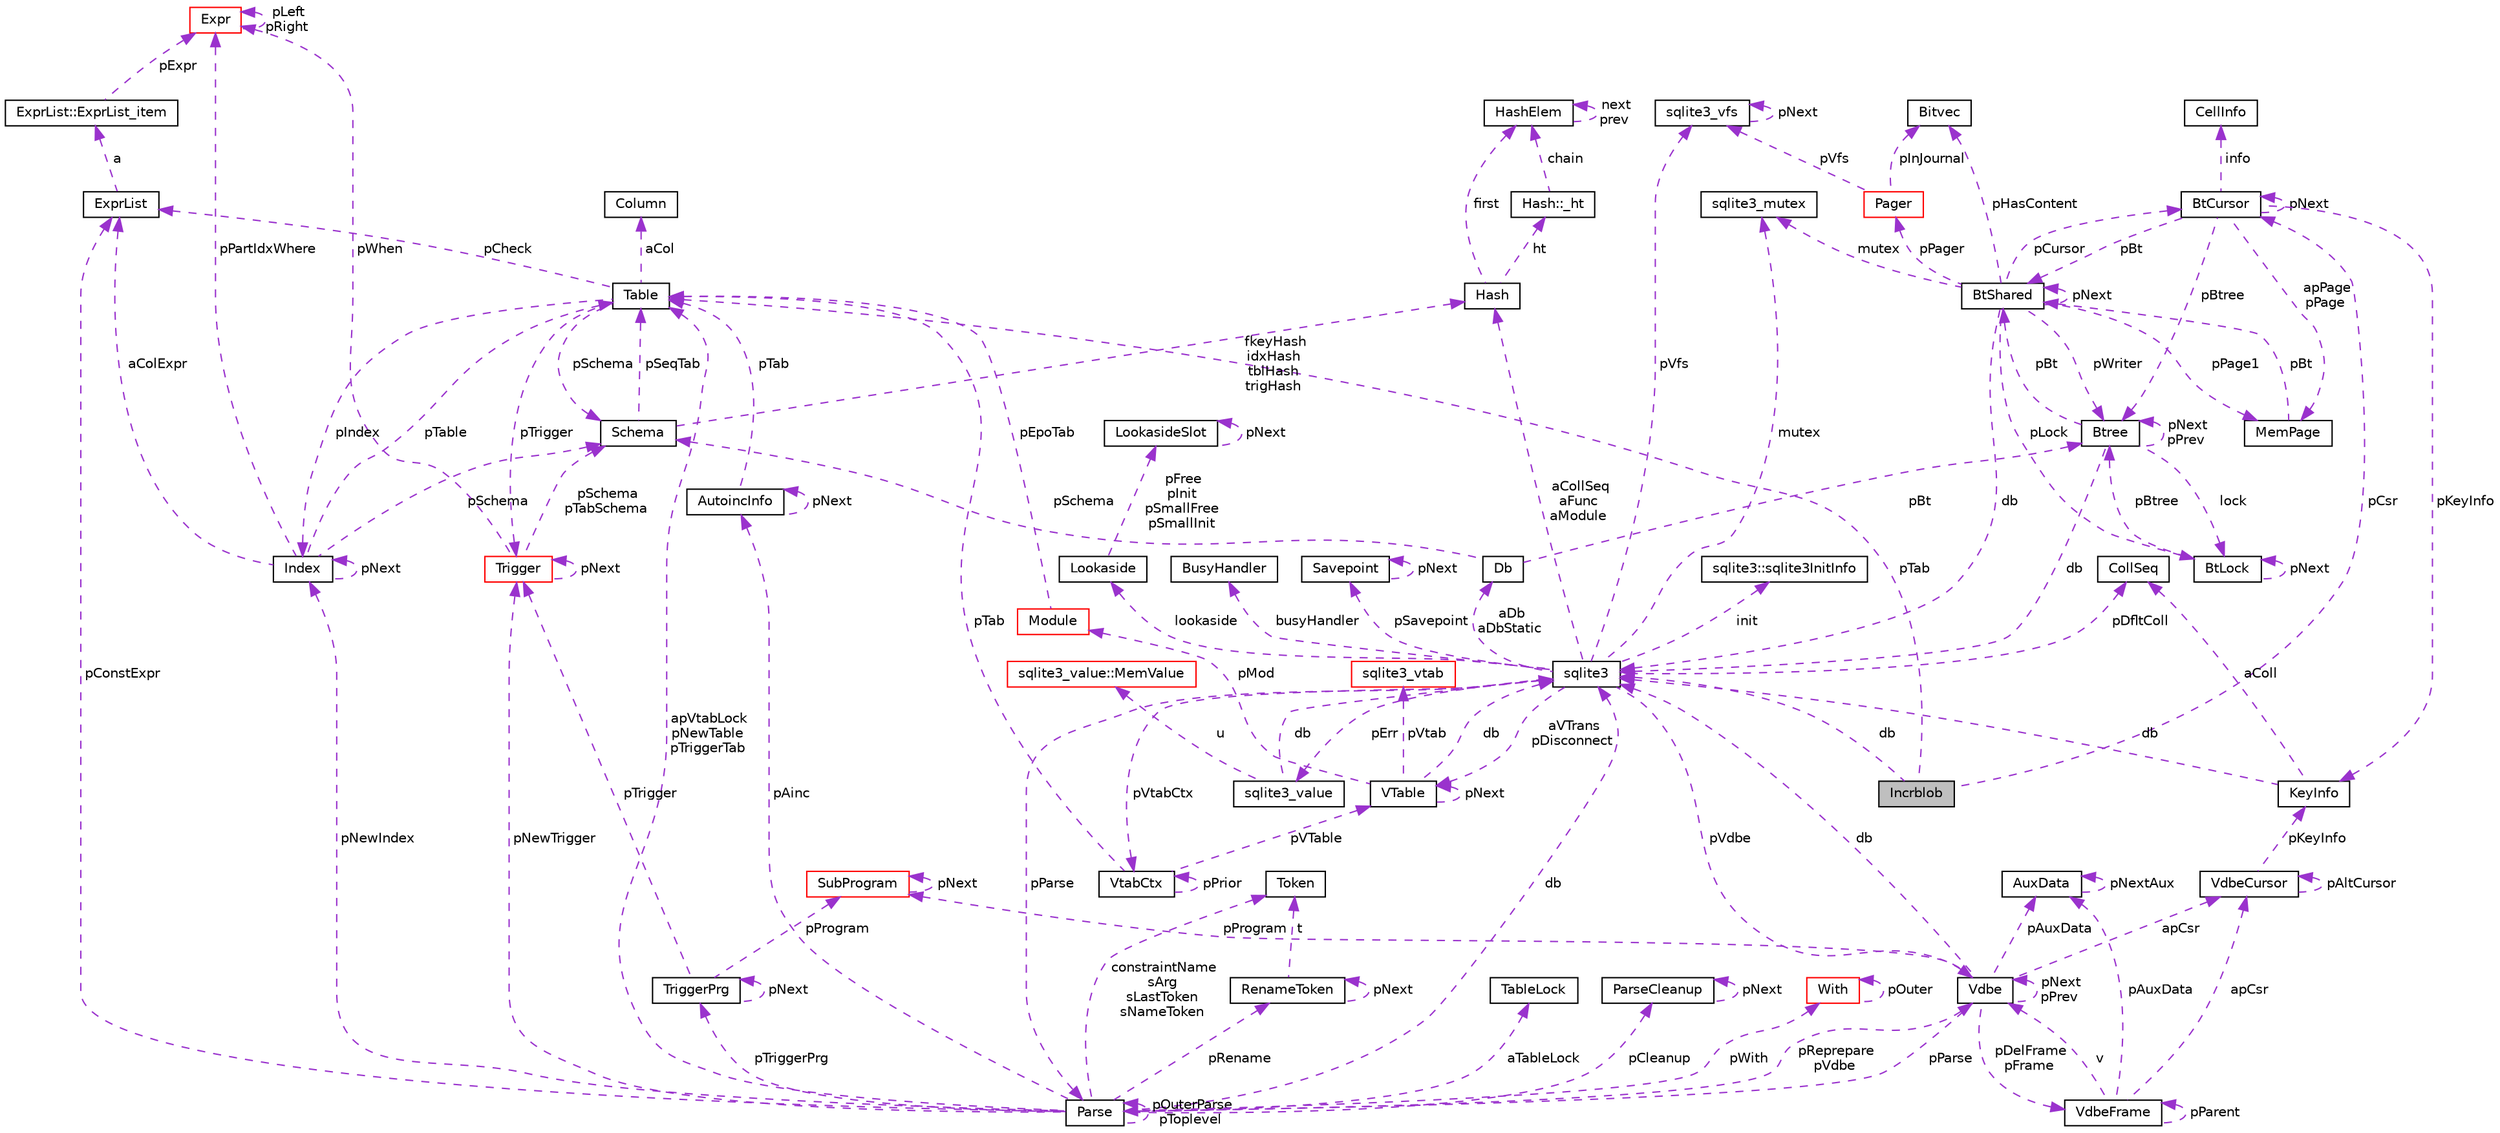 digraph "Incrblob"
{
 // LATEX_PDF_SIZE
  edge [fontname="Helvetica",fontsize="10",labelfontname="Helvetica",labelfontsize="10"];
  node [fontname="Helvetica",fontsize="10",shape=record];
  Node1 [label="Incrblob",height=0.2,width=0.4,color="black", fillcolor="grey75", style="filled", fontcolor="black",tooltip=" "];
  Node2 -> Node1 [dir="back",color="darkorchid3",fontsize="10",style="dashed",label=" pCsr" ,fontname="Helvetica"];
  Node2 [label="BtCursor",height=0.2,width=0.4,color="black", fillcolor="white", style="filled",URL="$db/d1b/sqlite3_8c.html#d9/d6e/structBtCursor",tooltip=" "];
  Node3 -> Node2 [dir="back",color="darkorchid3",fontsize="10",style="dashed",label=" pBtree" ,fontname="Helvetica"];
  Node3 [label="Btree",height=0.2,width=0.4,color="black", fillcolor="white", style="filled",URL="$db/d1b/sqlite3_8c.html#dd/db3/structBtree",tooltip=" "];
  Node4 -> Node3 [dir="back",color="darkorchid3",fontsize="10",style="dashed",label=" db" ,fontname="Helvetica"];
  Node4 [label="sqlite3",height=0.2,width=0.4,color="black", fillcolor="white", style="filled",URL="$d9/dcd/structsqlite3.html",tooltip=" "];
  Node5 -> Node4 [dir="back",color="darkorchid3",fontsize="10",style="dashed",label=" pVfs" ,fontname="Helvetica"];
  Node5 [label="sqlite3_vfs",height=0.2,width=0.4,color="black", fillcolor="white", style="filled",URL="$d3/d36/structsqlite3__vfs.html",tooltip=" "];
  Node5 -> Node5 [dir="back",color="darkorchid3",fontsize="10",style="dashed",label=" pNext" ,fontname="Helvetica"];
  Node6 -> Node4 [dir="back",color="darkorchid3",fontsize="10",style="dashed",label=" pVdbe" ,fontname="Helvetica"];
  Node6 [label="Vdbe",height=0.2,width=0.4,color="black", fillcolor="white", style="filled",URL="$db/d1b/sqlite3_8c.html#de/d53/structVdbe",tooltip=" "];
  Node4 -> Node6 [dir="back",color="darkorchid3",fontsize="10",style="dashed",label=" db" ,fontname="Helvetica"];
  Node6 -> Node6 [dir="back",color="darkorchid3",fontsize="10",style="dashed",label=" pNext\npPrev" ,fontname="Helvetica"];
  Node7 -> Node6 [dir="back",color="darkorchid3",fontsize="10",style="dashed",label=" pParse" ,fontname="Helvetica"];
  Node7 [label="Parse",height=0.2,width=0.4,color="black", fillcolor="white", style="filled",URL="$db/d1b/sqlite3_8c.html#db/dbb/structParse",tooltip=" "];
  Node4 -> Node7 [dir="back",color="darkorchid3",fontsize="10",style="dashed",label=" db" ,fontname="Helvetica"];
  Node6 -> Node7 [dir="back",color="darkorchid3",fontsize="10",style="dashed",label=" pReprepare\npVdbe" ,fontname="Helvetica"];
  Node8 -> Node7 [dir="back",color="darkorchid3",fontsize="10",style="dashed",label=" pConstExpr" ,fontname="Helvetica"];
  Node8 [label="ExprList",height=0.2,width=0.4,color="black", fillcolor="white", style="filled",URL="$db/d1b/sqlite3_8c.html#d5/d5c/structExprList",tooltip=" "];
  Node9 -> Node8 [dir="back",color="darkorchid3",fontsize="10",style="dashed",label=" a" ,fontname="Helvetica"];
  Node9 [label="ExprList::ExprList_item",height=0.2,width=0.4,color="black", fillcolor="white", style="filled",URL="$db/d1b/sqlite3_8c.html#d8/dae/structExprList_1_1ExprList__item",tooltip=" "];
  Node10 -> Node9 [dir="back",color="darkorchid3",fontsize="10",style="dashed",label=" pExpr" ,fontname="Helvetica"];
  Node10 [label="Expr",height=0.2,width=0.4,color="red", fillcolor="white", style="filled",URL="$db/d1b/sqlite3_8c.html#d4/dfb/structExpr",tooltip=" "];
  Node10 -> Node10 [dir="back",color="darkorchid3",fontsize="10",style="dashed",label=" pLeft\npRight" ,fontname="Helvetica"];
  Node34 -> Node7 [dir="back",color="darkorchid3",fontsize="10",style="dashed",label=" constraintName\nsArg\nsLastToken\nsNameToken" ,fontname="Helvetica"];
  Node34 [label="Token",height=0.2,width=0.4,color="black", fillcolor="white", style="filled",URL="$db/d1b/sqlite3_8c.html#df/dcd/structToken",tooltip=" "];
  Node35 -> Node7 [dir="back",color="darkorchid3",fontsize="10",style="dashed",label=" aTableLock" ,fontname="Helvetica"];
  Node35 [label="TableLock",height=0.2,width=0.4,color="black", fillcolor="white", style="filled",URL="$db/d1b/sqlite3_8c.html#d1/d79/structTableLock",tooltip=" "];
  Node36 -> Node7 [dir="back",color="darkorchid3",fontsize="10",style="dashed",label=" pAinc" ,fontname="Helvetica"];
  Node36 [label="AutoincInfo",height=0.2,width=0.4,color="black", fillcolor="white", style="filled",URL="$db/d1b/sqlite3_8c.html#db/d7b/structAutoincInfo",tooltip=" "];
  Node36 -> Node36 [dir="back",color="darkorchid3",fontsize="10",style="dashed",label=" pNext" ,fontname="Helvetica"];
  Node13 -> Node36 [dir="back",color="darkorchid3",fontsize="10",style="dashed",label=" pTab" ,fontname="Helvetica"];
  Node13 [label="Table",height=0.2,width=0.4,color="black", fillcolor="white", style="filled",URL="$db/d1b/sqlite3_8c.html#dc/dcb/structTable",tooltip=" "];
  Node14 -> Node13 [dir="back",color="darkorchid3",fontsize="10",style="dashed",label=" aCol" ,fontname="Helvetica"];
  Node14 [label="Column",height=0.2,width=0.4,color="black", fillcolor="white", style="filled",URL="$db/d1b/sqlite3_8c.html#dc/dc1/structColumn",tooltip=" "];
  Node15 -> Node13 [dir="back",color="darkorchid3",fontsize="10",style="dashed",label=" pIndex" ,fontname="Helvetica"];
  Node15 [label="Index",height=0.2,width=0.4,color="black", fillcolor="white", style="filled",URL="$db/d1b/sqlite3_8c.html#df/d86/structIndex",tooltip=" "];
  Node13 -> Node15 [dir="back",color="darkorchid3",fontsize="10",style="dashed",label=" pTable" ,fontname="Helvetica"];
  Node15 -> Node15 [dir="back",color="darkorchid3",fontsize="10",style="dashed",label=" pNext" ,fontname="Helvetica"];
  Node16 -> Node15 [dir="back",color="darkorchid3",fontsize="10",style="dashed",label=" pSchema" ,fontname="Helvetica"];
  Node16 [label="Schema",height=0.2,width=0.4,color="black", fillcolor="white", style="filled",URL="$db/d1b/sqlite3_8c.html#d8/db0/structSchema",tooltip=" "];
  Node17 -> Node16 [dir="back",color="darkorchid3",fontsize="10",style="dashed",label=" fkeyHash\nidxHash\ntblHash\ntrigHash" ,fontname="Helvetica"];
  Node17 [label="Hash",height=0.2,width=0.4,color="black", fillcolor="white", style="filled",URL="$db/d1b/sqlite3_8c.html#d1/dbe/structHash",tooltip=" "];
  Node18 -> Node17 [dir="back",color="darkorchid3",fontsize="10",style="dashed",label=" first" ,fontname="Helvetica"];
  Node18 [label="HashElem",height=0.2,width=0.4,color="black", fillcolor="white", style="filled",URL="$db/d1b/sqlite3_8c.html#da/d21/structHashElem",tooltip=" "];
  Node18 -> Node18 [dir="back",color="darkorchid3",fontsize="10",style="dashed",label=" next\nprev" ,fontname="Helvetica"];
  Node19 -> Node17 [dir="back",color="darkorchid3",fontsize="10",style="dashed",label=" ht" ,fontname="Helvetica"];
  Node19 [label="Hash::_ht",height=0.2,width=0.4,color="black", fillcolor="white", style="filled",URL="$db/d1b/sqlite3_8c.html#d7/d1f/structHash_1_1__ht",tooltip=" "];
  Node18 -> Node19 [dir="back",color="darkorchid3",fontsize="10",style="dashed",label=" chain" ,fontname="Helvetica"];
  Node13 -> Node16 [dir="back",color="darkorchid3",fontsize="10",style="dashed",label=" pSeqTab" ,fontname="Helvetica"];
  Node10 -> Node15 [dir="back",color="darkorchid3",fontsize="10",style="dashed",label=" pPartIdxWhere" ,fontname="Helvetica"];
  Node8 -> Node15 [dir="back",color="darkorchid3",fontsize="10",style="dashed",label=" aColExpr" ,fontname="Helvetica"];
  Node8 -> Node13 [dir="back",color="darkorchid3",fontsize="10",style="dashed",label=" pCheck" ,fontname="Helvetica"];
  Node20 -> Node13 [dir="back",color="darkorchid3",fontsize="10",style="dashed",label=" pTrigger" ,fontname="Helvetica"];
  Node20 [label="Trigger",height=0.2,width=0.4,color="red", fillcolor="white", style="filled",URL="$db/d1b/sqlite3_8c.html#dc/d15/structTrigger",tooltip=" "];
  Node10 -> Node20 [dir="back",color="darkorchid3",fontsize="10",style="dashed",label=" pWhen" ,fontname="Helvetica"];
  Node16 -> Node20 [dir="back",color="darkorchid3",fontsize="10",style="dashed",label=" pSchema\npTabSchema" ,fontname="Helvetica"];
  Node20 -> Node20 [dir="back",color="darkorchid3",fontsize="10",style="dashed",label=" pNext" ,fontname="Helvetica"];
  Node16 -> Node13 [dir="back",color="darkorchid3",fontsize="10",style="dashed",label=" pSchema" ,fontname="Helvetica"];
  Node7 -> Node7 [dir="back",color="darkorchid3",fontsize="10",style="dashed",label=" pOuterParse\npToplevel" ,fontname="Helvetica"];
  Node13 -> Node7 [dir="back",color="darkorchid3",fontsize="10",style="dashed",label=" apVtabLock\npNewTable\npTriggerTab" ,fontname="Helvetica"];
  Node37 -> Node7 [dir="back",color="darkorchid3",fontsize="10",style="dashed",label=" pTriggerPrg" ,fontname="Helvetica"];
  Node37 [label="TriggerPrg",height=0.2,width=0.4,color="black", fillcolor="white", style="filled",URL="$db/d1b/sqlite3_8c.html#d9/d62/structTriggerPrg",tooltip=" "];
  Node20 -> Node37 [dir="back",color="darkorchid3",fontsize="10",style="dashed",label=" pTrigger" ,fontname="Helvetica"];
  Node37 -> Node37 [dir="back",color="darkorchid3",fontsize="10",style="dashed",label=" pNext" ,fontname="Helvetica"];
  Node38 -> Node37 [dir="back",color="darkorchid3",fontsize="10",style="dashed",label=" pProgram" ,fontname="Helvetica"];
  Node38 [label="SubProgram",height=0.2,width=0.4,color="red", fillcolor="white", style="filled",URL="$db/d1b/sqlite3_8c.html#de/d7a/structSubProgram",tooltip=" "];
  Node38 -> Node38 [dir="back",color="darkorchid3",fontsize="10",style="dashed",label=" pNext" ,fontname="Helvetica"];
  Node50 -> Node7 [dir="back",color="darkorchid3",fontsize="10",style="dashed",label=" pCleanup" ,fontname="Helvetica"];
  Node50 [label="ParseCleanup",height=0.2,width=0.4,color="black", fillcolor="white", style="filled",URL="$de/d52/structParseCleanup.html",tooltip=" "];
  Node50 -> Node50 [dir="back",color="darkorchid3",fontsize="10",style="dashed",label=" pNext" ,fontname="Helvetica"];
  Node15 -> Node7 [dir="back",color="darkorchid3",fontsize="10",style="dashed",label=" pNewIndex" ,fontname="Helvetica"];
  Node20 -> Node7 [dir="back",color="darkorchid3",fontsize="10",style="dashed",label=" pNewTrigger" ,fontname="Helvetica"];
  Node27 -> Node7 [dir="back",color="darkorchid3",fontsize="10",style="dashed",label=" pWith" ,fontname="Helvetica"];
  Node27 [label="With",height=0.2,width=0.4,color="red", fillcolor="white", style="filled",URL="$db/d1b/sqlite3_8c.html#df/d70/structWith",tooltip=" "];
  Node27 -> Node27 [dir="back",color="darkorchid3",fontsize="10",style="dashed",label=" pOuter" ,fontname="Helvetica"];
  Node51 -> Node7 [dir="back",color="darkorchid3",fontsize="10",style="dashed",label=" pRename" ,fontname="Helvetica"];
  Node51 [label="RenameToken",height=0.2,width=0.4,color="black", fillcolor="white", style="filled",URL="$db/d1b/sqlite3_8c.html#d7/db5/structRenameToken",tooltip=" "];
  Node34 -> Node51 [dir="back",color="darkorchid3",fontsize="10",style="dashed",label=" t" ,fontname="Helvetica"];
  Node51 -> Node51 [dir="back",color="darkorchid3",fontsize="10",style="dashed",label=" pNext" ,fontname="Helvetica"];
  Node52 -> Node6 [dir="back",color="darkorchid3",fontsize="10",style="dashed",label=" apCsr" ,fontname="Helvetica"];
  Node52 [label="VdbeCursor",height=0.2,width=0.4,color="black", fillcolor="white", style="filled",URL="$db/d1b/sqlite3_8c.html#d0/dd5/structVdbeCursor",tooltip=" "];
  Node52 -> Node52 [dir="back",color="darkorchid3",fontsize="10",style="dashed",label=" pAltCursor" ,fontname="Helvetica"];
  Node49 -> Node52 [dir="back",color="darkorchid3",fontsize="10",style="dashed",label=" pKeyInfo" ,fontname="Helvetica"];
  Node49 [label="KeyInfo",height=0.2,width=0.4,color="black", fillcolor="white", style="filled",URL="$db/d1b/sqlite3_8c.html#d2/d51/structKeyInfo",tooltip=" "];
  Node4 -> Node49 [dir="back",color="darkorchid3",fontsize="10",style="dashed",label=" db" ,fontname="Helvetica"];
  Node44 -> Node49 [dir="back",color="darkorchid3",fontsize="10",style="dashed",label=" aColl" ,fontname="Helvetica"];
  Node44 [label="CollSeq",height=0.2,width=0.4,color="black", fillcolor="white", style="filled",URL="$d1/d4e/structCollSeq.html",tooltip=" "];
  Node53 -> Node6 [dir="back",color="darkorchid3",fontsize="10",style="dashed",label=" pDelFrame\npFrame" ,fontname="Helvetica"];
  Node53 [label="VdbeFrame",height=0.2,width=0.4,color="black", fillcolor="white", style="filled",URL="$db/d1b/sqlite3_8c.html#df/db1/structVdbeFrame",tooltip=" "];
  Node6 -> Node53 [dir="back",color="darkorchid3",fontsize="10",style="dashed",label=" v" ,fontname="Helvetica"];
  Node53 -> Node53 [dir="back",color="darkorchid3",fontsize="10",style="dashed",label=" pParent" ,fontname="Helvetica"];
  Node52 -> Node53 [dir="back",color="darkorchid3",fontsize="10",style="dashed",label=" apCsr" ,fontname="Helvetica"];
  Node54 -> Node53 [dir="back",color="darkorchid3",fontsize="10",style="dashed",label=" pAuxData" ,fontname="Helvetica"];
  Node54 [label="AuxData",height=0.2,width=0.4,color="black", fillcolor="white", style="filled",URL="$d7/d4c/structAuxData.html",tooltip=" "];
  Node54 -> Node54 [dir="back",color="darkorchid3",fontsize="10",style="dashed",label=" pNextAux" ,fontname="Helvetica"];
  Node38 -> Node6 [dir="back",color="darkorchid3",fontsize="10",style="dashed",label=" pProgram" ,fontname="Helvetica"];
  Node54 -> Node6 [dir="back",color="darkorchid3",fontsize="10",style="dashed",label=" pAuxData" ,fontname="Helvetica"];
  Node44 -> Node4 [dir="back",color="darkorchid3",fontsize="10",style="dashed",label=" pDfltColl" ,fontname="Helvetica"];
  Node55 -> Node4 [dir="back",color="darkorchid3",fontsize="10",style="dashed",label=" mutex" ,fontname="Helvetica"];
  Node55 [label="sqlite3_mutex",height=0.2,width=0.4,color="black", fillcolor="white", style="filled",URL="$db/d1b/sqlite3_8c.html#d5/d3c/structsqlite3__mutex",tooltip=" "];
  Node56 -> Node4 [dir="back",color="darkorchid3",fontsize="10",style="dashed",label=" aDb\naDbStatic" ,fontname="Helvetica"];
  Node56 [label="Db",height=0.2,width=0.4,color="black", fillcolor="white", style="filled",URL="$db/d1b/sqlite3_8c.html#d2/d6b/structDb",tooltip=" "];
  Node3 -> Node56 [dir="back",color="darkorchid3",fontsize="10",style="dashed",label=" pBt" ,fontname="Helvetica"];
  Node16 -> Node56 [dir="back",color="darkorchid3",fontsize="10",style="dashed",label=" pSchema" ,fontname="Helvetica"];
  Node57 -> Node4 [dir="back",color="darkorchid3",fontsize="10",style="dashed",label=" init" ,fontname="Helvetica"];
  Node57 [label="sqlite3::sqlite3InitInfo",height=0.2,width=0.4,color="black", fillcolor="white", style="filled",URL="$d9/dcd/structsqlite3.html#df/d52/structsqlite3_1_1sqlite3InitInfo",tooltip=" "];
  Node7 -> Node4 [dir="back",color="darkorchid3",fontsize="10",style="dashed",label=" pParse" ,fontname="Helvetica"];
  Node42 -> Node4 [dir="back",color="darkorchid3",fontsize="10",style="dashed",label=" pErr" ,fontname="Helvetica"];
  Node42 [label="sqlite3_value",height=0.2,width=0.4,color="black", fillcolor="white", style="filled",URL="$d0/d9c/structsqlite3__value.html",tooltip=" "];
  Node43 -> Node42 [dir="back",color="darkorchid3",fontsize="10",style="dashed",label=" u" ,fontname="Helvetica"];
  Node43 [label="sqlite3_value::MemValue",height=0.2,width=0.4,color="red", fillcolor="white", style="filled",URL="$d0/d9c/structsqlite3__value.html#d5/da9/unionsqlite3__value_1_1MemValue",tooltip=" "];
  Node4 -> Node42 [dir="back",color="darkorchid3",fontsize="10",style="dashed",label=" db" ,fontname="Helvetica"];
  Node58 -> Node4 [dir="back",color="darkorchid3",fontsize="10",style="dashed",label=" lookaside" ,fontname="Helvetica"];
  Node58 [label="Lookaside",height=0.2,width=0.4,color="black", fillcolor="white", style="filled",URL="$db/d1b/sqlite3_8c.html#d9/d54/structLookaside",tooltip=" "];
  Node59 -> Node58 [dir="back",color="darkorchid3",fontsize="10",style="dashed",label=" pFree\npInit\npSmallFree\npSmallInit" ,fontname="Helvetica"];
  Node59 [label="LookasideSlot",height=0.2,width=0.4,color="black", fillcolor="white", style="filled",URL="$db/d1b/sqlite3_8c.html#d1/de0/structLookasideSlot",tooltip=" "];
  Node59 -> Node59 [dir="back",color="darkorchid3",fontsize="10",style="dashed",label=" pNext" ,fontname="Helvetica"];
  Node17 -> Node4 [dir="back",color="darkorchid3",fontsize="10",style="dashed",label=" aCollSeq\naFunc\naModule" ,fontname="Helvetica"];
  Node60 -> Node4 [dir="back",color="darkorchid3",fontsize="10",style="dashed",label=" pVtabCtx" ,fontname="Helvetica"];
  Node60 [label="VtabCtx",height=0.2,width=0.4,color="black", fillcolor="white", style="filled",URL="$db/d1b/sqlite3_8c.html#d3/d4f/structVtabCtx",tooltip=" "];
  Node45 -> Node60 [dir="back",color="darkorchid3",fontsize="10",style="dashed",label=" pVTable" ,fontname="Helvetica"];
  Node45 [label="VTable",height=0.2,width=0.4,color="black", fillcolor="white", style="filled",URL="$db/d1b/sqlite3_8c.html#d9/dde/structVTable",tooltip=" "];
  Node4 -> Node45 [dir="back",color="darkorchid3",fontsize="10",style="dashed",label=" db" ,fontname="Helvetica"];
  Node46 -> Node45 [dir="back",color="darkorchid3",fontsize="10",style="dashed",label=" pMod" ,fontname="Helvetica"];
  Node46 [label="Module",height=0.2,width=0.4,color="red", fillcolor="white", style="filled",URL="$d0/dc5/structModule.html",tooltip=" "];
  Node13 -> Node46 [dir="back",color="darkorchid3",fontsize="10",style="dashed",label=" pEpoTab" ,fontname="Helvetica"];
  Node48 -> Node45 [dir="back",color="darkorchid3",fontsize="10",style="dashed",label=" pVtab" ,fontname="Helvetica"];
  Node48 [label="sqlite3_vtab",height=0.2,width=0.4,color="red", fillcolor="white", style="filled",URL="$de/dd3/sqlite3_8h.html#d3/d12/structsqlite3__vtab",tooltip=" "];
  Node45 -> Node45 [dir="back",color="darkorchid3",fontsize="10",style="dashed",label=" pNext" ,fontname="Helvetica"];
  Node13 -> Node60 [dir="back",color="darkorchid3",fontsize="10",style="dashed",label=" pTab" ,fontname="Helvetica"];
  Node60 -> Node60 [dir="back",color="darkorchid3",fontsize="10",style="dashed",label=" pPrior" ,fontname="Helvetica"];
  Node45 -> Node4 [dir="back",color="darkorchid3",fontsize="10",style="dashed",label=" aVTrans\npDisconnect" ,fontname="Helvetica"];
  Node61 -> Node4 [dir="back",color="darkorchid3",fontsize="10",style="dashed",label=" busyHandler" ,fontname="Helvetica"];
  Node61 [label="BusyHandler",height=0.2,width=0.4,color="black", fillcolor="white", style="filled",URL="$dc/d2e/structBusyHandler.html",tooltip=" "];
  Node62 -> Node4 [dir="back",color="darkorchid3",fontsize="10",style="dashed",label=" pSavepoint" ,fontname="Helvetica"];
  Node62 [label="Savepoint",height=0.2,width=0.4,color="black", fillcolor="white", style="filled",URL="$db/d1b/sqlite3_8c.html#d3/d2f/structSavepoint",tooltip=" "];
  Node62 -> Node62 [dir="back",color="darkorchid3",fontsize="10",style="dashed",label=" pNext" ,fontname="Helvetica"];
  Node63 -> Node3 [dir="back",color="darkorchid3",fontsize="10",style="dashed",label=" pBt" ,fontname="Helvetica"];
  Node63 [label="BtShared",height=0.2,width=0.4,color="black", fillcolor="white", style="filled",URL="$d4/da0/structBtShared.html",tooltip=" "];
  Node64 -> Node63 [dir="back",color="darkorchid3",fontsize="10",style="dashed",label=" pPager" ,fontname="Helvetica"];
  Node64 [label="Pager",height=0.2,width=0.4,color="red", fillcolor="white", style="filled",URL="$d3/d8c/structPager.html",tooltip=" "];
  Node5 -> Node64 [dir="back",color="darkorchid3",fontsize="10",style="dashed",label=" pVfs" ,fontname="Helvetica"];
  Node65 -> Node64 [dir="back",color="darkorchid3",fontsize="10",style="dashed",label=" pInJournal" ,fontname="Helvetica"];
  Node65 [label="Bitvec",height=0.2,width=0.4,color="black", fillcolor="white", style="filled",URL="$db/d1b/sqlite3_8c.html#de/da7/structBitvec",tooltip=" "];
  Node4 -> Node63 [dir="back",color="darkorchid3",fontsize="10",style="dashed",label=" db" ,fontname="Helvetica"];
  Node2 -> Node63 [dir="back",color="darkorchid3",fontsize="10",style="dashed",label=" pCursor" ,fontname="Helvetica"];
  Node75 -> Node63 [dir="back",color="darkorchid3",fontsize="10",style="dashed",label=" pPage1" ,fontname="Helvetica"];
  Node75 [label="MemPage",height=0.2,width=0.4,color="black", fillcolor="white", style="filled",URL="$d7/d7c/structMemPage.html",tooltip=" "];
  Node63 -> Node75 [dir="back",color="darkorchid3",fontsize="10",style="dashed",label=" pBt" ,fontname="Helvetica"];
  Node55 -> Node63 [dir="back",color="darkorchid3",fontsize="10",style="dashed",label=" mutex" ,fontname="Helvetica"];
  Node65 -> Node63 [dir="back",color="darkorchid3",fontsize="10",style="dashed",label=" pHasContent" ,fontname="Helvetica"];
  Node63 -> Node63 [dir="back",color="darkorchid3",fontsize="10",style="dashed",label=" pNext" ,fontname="Helvetica"];
  Node76 -> Node63 [dir="back",color="darkorchid3",fontsize="10",style="dashed",label=" pLock" ,fontname="Helvetica"];
  Node76 [label="BtLock",height=0.2,width=0.4,color="black", fillcolor="white", style="filled",URL="$db/d1b/sqlite3_8c.html#db/dc1/structBtLock",tooltip=" "];
  Node3 -> Node76 [dir="back",color="darkorchid3",fontsize="10",style="dashed",label=" pBtree" ,fontname="Helvetica"];
  Node76 -> Node76 [dir="back",color="darkorchid3",fontsize="10",style="dashed",label=" pNext" ,fontname="Helvetica"];
  Node3 -> Node63 [dir="back",color="darkorchid3",fontsize="10",style="dashed",label=" pWriter" ,fontname="Helvetica"];
  Node3 -> Node3 [dir="back",color="darkorchid3",fontsize="10",style="dashed",label=" pNext\npPrev" ,fontname="Helvetica"];
  Node76 -> Node3 [dir="back",color="darkorchid3",fontsize="10",style="dashed",label=" lock" ,fontname="Helvetica"];
  Node63 -> Node2 [dir="back",color="darkorchid3",fontsize="10",style="dashed",label=" pBt" ,fontname="Helvetica"];
  Node2 -> Node2 [dir="back",color="darkorchid3",fontsize="10",style="dashed",label=" pNext" ,fontname="Helvetica"];
  Node77 -> Node2 [dir="back",color="darkorchid3",fontsize="10",style="dashed",label=" info" ,fontname="Helvetica"];
  Node77 [label="CellInfo",height=0.2,width=0.4,color="black", fillcolor="white", style="filled",URL="$db/d1b/sqlite3_8c.html#d7/dd5/structCellInfo",tooltip=" "];
  Node49 -> Node2 [dir="back",color="darkorchid3",fontsize="10",style="dashed",label=" pKeyInfo" ,fontname="Helvetica"];
  Node75 -> Node2 [dir="back",color="darkorchid3",fontsize="10",style="dashed",label=" apPage\npPage" ,fontname="Helvetica"];
  Node4 -> Node1 [dir="back",color="darkorchid3",fontsize="10",style="dashed",label=" db" ,fontname="Helvetica"];
  Node13 -> Node1 [dir="back",color="darkorchid3",fontsize="10",style="dashed",label=" pTab" ,fontname="Helvetica"];
}
